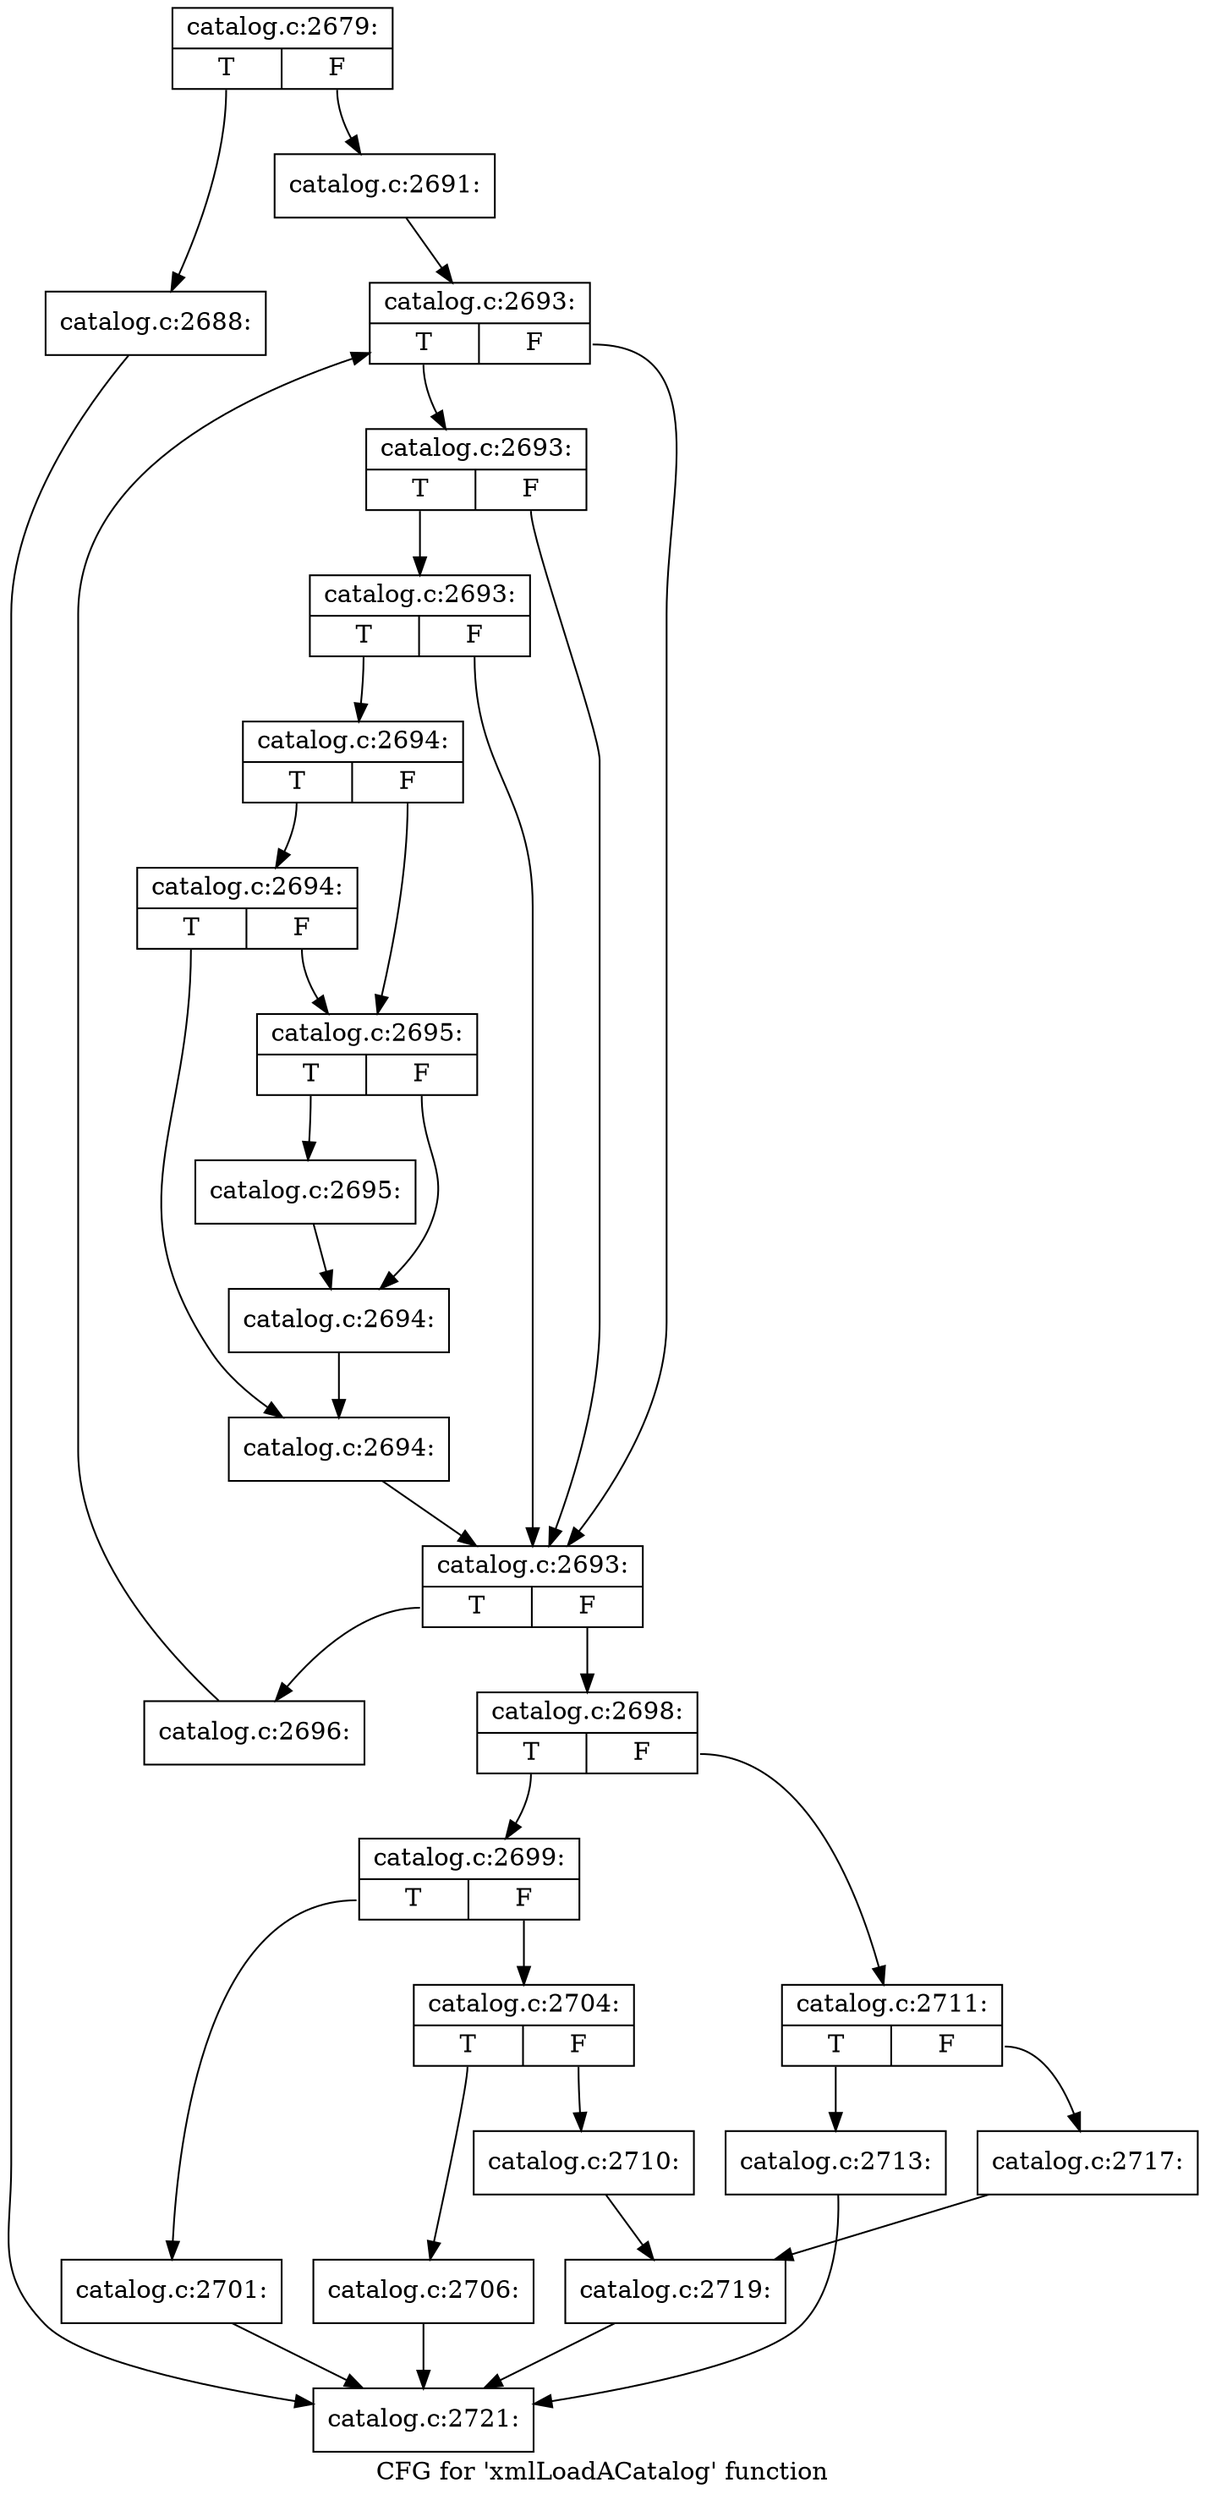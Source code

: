 digraph "CFG for 'xmlLoadACatalog' function" {
	label="CFG for 'xmlLoadACatalog' function";

	Node0x3865fa0 [shape=record,label="{catalog.c:2679:|{<s0>T|<s1>F}}"];
	Node0x3865fa0:s0 -> Node0x38c4170;
	Node0x3865fa0:s1 -> Node0x38c41c0;
	Node0x38c4170 [shape=record,label="{catalog.c:2688:}"];
	Node0x38c4170 -> Node0x38c3110;
	Node0x38c41c0 [shape=record,label="{catalog.c:2691:}"];
	Node0x38c41c0 -> Node0x38c4720;
	Node0x38c4720 [shape=record,label="{catalog.c:2693:|{<s0>T|<s1>F}}"];
	Node0x38c4720:s0 -> Node0x38c4ae0;
	Node0x38c4720:s1 -> Node0x38c49c0;
	Node0x38c4ae0 [shape=record,label="{catalog.c:2693:|{<s0>T|<s1>F}}"];
	Node0x38c4ae0:s0 -> Node0x38c4a60;
	Node0x38c4ae0:s1 -> Node0x38c49c0;
	Node0x38c4a60 [shape=record,label="{catalog.c:2693:|{<s0>T|<s1>F}}"];
	Node0x38c4a60:s0 -> Node0x38c4a10;
	Node0x38c4a60:s1 -> Node0x38c49c0;
	Node0x38c4a10 [shape=record,label="{catalog.c:2694:|{<s0>T|<s1>F}}"];
	Node0x38c4a10:s0 -> Node0x38c5620;
	Node0x38c4a10:s1 -> Node0x38c55d0;
	Node0x38c5620 [shape=record,label="{catalog.c:2694:|{<s0>T|<s1>F}}"];
	Node0x38c5620:s0 -> Node0x38c5410;
	Node0x38c5620:s1 -> Node0x38c55d0;
	Node0x38c55d0 [shape=record,label="{catalog.c:2695:|{<s0>T|<s1>F}}"];
	Node0x38c55d0:s0 -> Node0x38c5ea0;
	Node0x38c55d0:s1 -> Node0x38c5e50;
	Node0x38c5ea0 [shape=record,label="{catalog.c:2695:}"];
	Node0x38c5ea0 -> Node0x38c5e50;
	Node0x38c5e50 [shape=record,label="{catalog.c:2694:}"];
	Node0x38c5e50 -> Node0x38c5410;
	Node0x38c5410 [shape=record,label="{catalog.c:2694:}"];
	Node0x38c5410 -> Node0x38c49c0;
	Node0x38c49c0 [shape=record,label="{catalog.c:2693:|{<s0>T|<s1>F}}"];
	Node0x38c49c0:s0 -> Node0x38c6830;
	Node0x38c49c0:s1 -> Node0x38c4940;
	Node0x38c6830 [shape=record,label="{catalog.c:2696:}"];
	Node0x38c6830 -> Node0x38c4720;
	Node0x38c4940 [shape=record,label="{catalog.c:2698:|{<s0>T|<s1>F}}"];
	Node0x38c4940:s0 -> Node0x38c7b00;
	Node0x38c4940:s1 -> Node0x38c7ba0;
	Node0x38c7b00 [shape=record,label="{catalog.c:2699:|{<s0>T|<s1>F}}"];
	Node0x38c7b00:s0 -> Node0x385cf30;
	Node0x38c7b00:s1 -> Node0x385cf80;
	Node0x385cf30 [shape=record,label="{catalog.c:2701:}"];
	Node0x385cf30 -> Node0x38c3110;
	Node0x385cf80 [shape=record,label="{catalog.c:2704:|{<s0>T|<s1>F}}"];
	Node0x385cf80:s0 -> Node0x38c9d50;
	Node0x385cf80:s1 -> Node0x38c9da0;
	Node0x38c9d50 [shape=record,label="{catalog.c:2706:}"];
	Node0x38c9d50 -> Node0x38c3110;
	Node0x38c9da0 [shape=record,label="{catalog.c:2710:}"];
	Node0x38c9da0 -> Node0x38c7b50;
	Node0x38c7ba0 [shape=record,label="{catalog.c:2711:|{<s0>T|<s1>F}}"];
	Node0x38c7ba0:s0 -> Node0x38ca970;
	Node0x38c7ba0:s1 -> Node0x38ca9c0;
	Node0x38ca970 [shape=record,label="{catalog.c:2713:}"];
	Node0x38ca970 -> Node0x38c3110;
	Node0x38ca9c0 [shape=record,label="{catalog.c:2717:}"];
	Node0x38ca9c0 -> Node0x38c7b50;
	Node0x38c7b50 [shape=record,label="{catalog.c:2719:}"];
	Node0x38c7b50 -> Node0x38c3110;
	Node0x38c3110 [shape=record,label="{catalog.c:2721:}"];
}
